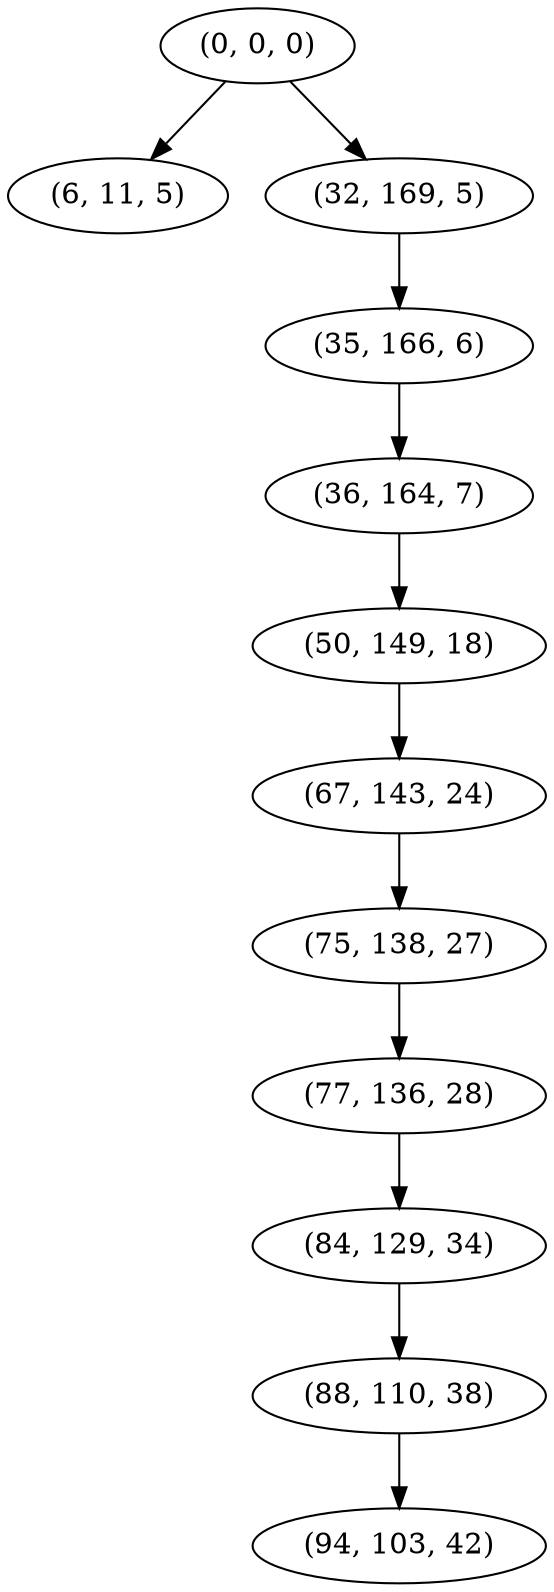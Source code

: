digraph tree {
    "(0, 0, 0)";
    "(6, 11, 5)";
    "(32, 169, 5)";
    "(35, 166, 6)";
    "(36, 164, 7)";
    "(50, 149, 18)";
    "(67, 143, 24)";
    "(75, 138, 27)";
    "(77, 136, 28)";
    "(84, 129, 34)";
    "(88, 110, 38)";
    "(94, 103, 42)";
    "(0, 0, 0)" -> "(6, 11, 5)";
    "(0, 0, 0)" -> "(32, 169, 5)";
    "(32, 169, 5)" -> "(35, 166, 6)";
    "(35, 166, 6)" -> "(36, 164, 7)";
    "(36, 164, 7)" -> "(50, 149, 18)";
    "(50, 149, 18)" -> "(67, 143, 24)";
    "(67, 143, 24)" -> "(75, 138, 27)";
    "(75, 138, 27)" -> "(77, 136, 28)";
    "(77, 136, 28)" -> "(84, 129, 34)";
    "(84, 129, 34)" -> "(88, 110, 38)";
    "(88, 110, 38)" -> "(94, 103, 42)";
}
